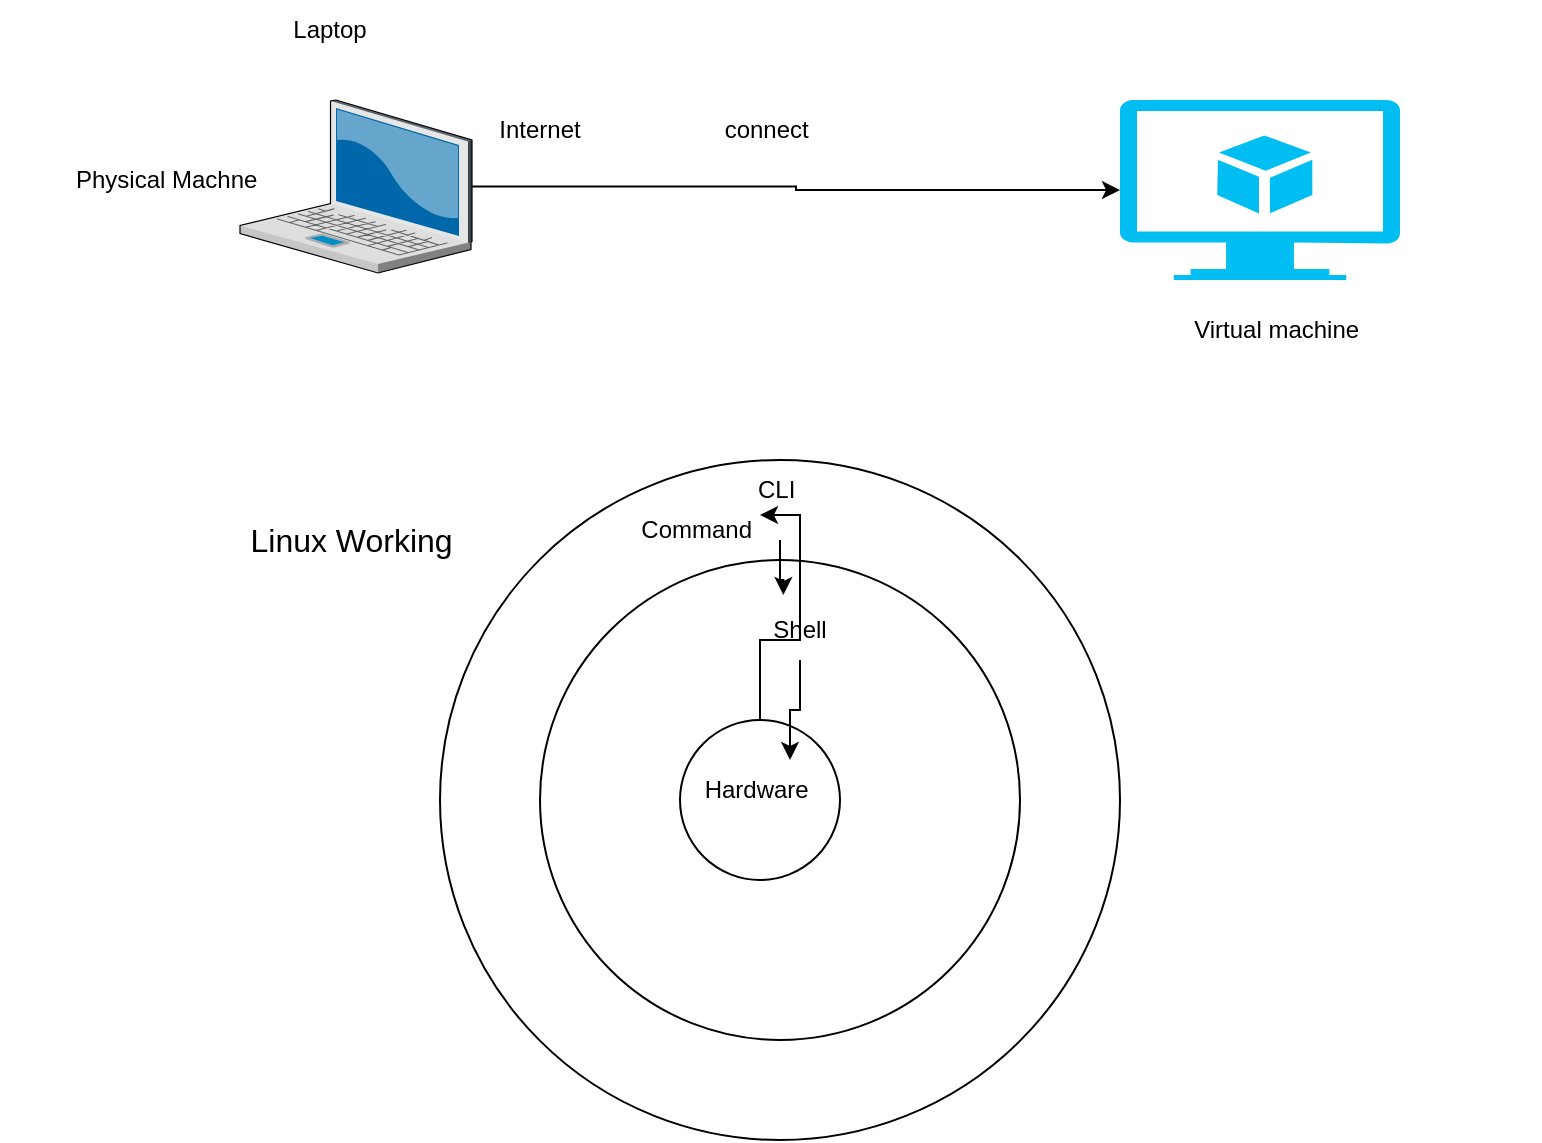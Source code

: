<mxfile version="23.1.5" type="device">
  <diagram name="Page-1" id="8HnxR_FKR9vPY43L_gN4">
    <mxGraphModel dx="1050" dy="565" grid="1" gridSize="10" guides="1" tooltips="1" connect="1" arrows="1" fold="1" page="1" pageScale="1" pageWidth="850" pageHeight="1100" math="0" shadow="0">
      <root>
        <mxCell id="0" />
        <mxCell id="1" parent="0" />
        <mxCell id="fBiR9kypp7mtVQSwHApV-1" value="" style="verticalLabelPosition=bottom;sketch=0;aspect=fixed;html=1;verticalAlign=top;strokeColor=none;align=center;outlineConnect=0;shape=mxgraph.citrix.laptop_2;" vertex="1" parent="1">
          <mxGeometry x="330" y="260" width="116" height="86.5" as="geometry" />
        </mxCell>
        <mxCell id="fBiR9kypp7mtVQSwHApV-2" value="Physical Machne&amp;nbsp;" style="text;html=1;align=center;verticalAlign=middle;whiteSpace=wrap;rounded=0;" vertex="1" parent="1">
          <mxGeometry x="210" y="260" width="170" height="80" as="geometry" />
        </mxCell>
        <mxCell id="fBiR9kypp7mtVQSwHApV-3" value="" style="verticalLabelPosition=bottom;html=1;verticalAlign=top;align=center;strokeColor=none;fillColor=#00BEF2;shape=mxgraph.azure.virtual_machine_feature;pointerEvents=1;" vertex="1" parent="1">
          <mxGeometry x="770" y="260" width="140" height="90" as="geometry" />
        </mxCell>
        <mxCell id="fBiR9kypp7mtVQSwHApV-4" value="Virtual machine&amp;nbsp;" style="text;html=1;align=center;verticalAlign=middle;whiteSpace=wrap;rounded=0;" vertex="1" parent="1">
          <mxGeometry x="720" y="330" width="260" height="90" as="geometry" />
        </mxCell>
        <mxCell id="fBiR9kypp7mtVQSwHApV-5" style="edgeStyle=orthogonalEdgeStyle;rounded=0;orthogonalLoop=1;jettySize=auto;html=1;entryX=0;entryY=0.5;entryDx=0;entryDy=0;entryPerimeter=0;" edge="1" parent="1" source="fBiR9kypp7mtVQSwHApV-1" target="fBiR9kypp7mtVQSwHApV-3">
          <mxGeometry relative="1" as="geometry" />
        </mxCell>
        <mxCell id="fBiR9kypp7mtVQSwHApV-6" value="connect&amp;nbsp;" style="text;html=1;align=center;verticalAlign=middle;whiteSpace=wrap;rounded=0;" vertex="1" parent="1">
          <mxGeometry x="565" y="260" width="60" height="30" as="geometry" />
        </mxCell>
        <mxCell id="fBiR9kypp7mtVQSwHApV-7" value="Laptop" style="text;html=1;align=center;verticalAlign=middle;whiteSpace=wrap;rounded=0;" vertex="1" parent="1">
          <mxGeometry x="330" y="210" width="90" height="30" as="geometry" />
        </mxCell>
        <mxCell id="fBiR9kypp7mtVQSwHApV-8" value="" style="group" vertex="1" connectable="0" parent="1">
          <mxGeometry x="430" y="430" width="340" height="350" as="geometry" />
        </mxCell>
        <mxCell id="fBiR9kypp7mtVQSwHApV-9" value="" style="ellipse;whiteSpace=wrap;html=1;" vertex="1" parent="fBiR9kypp7mtVQSwHApV-8">
          <mxGeometry y="10" width="340" height="340" as="geometry" />
        </mxCell>
        <mxCell id="fBiR9kypp7mtVQSwHApV-10" value="CLI&amp;nbsp;" style="text;html=1;align=center;verticalAlign=middle;whiteSpace=wrap;rounded=0;" vertex="1" parent="fBiR9kypp7mtVQSwHApV-8">
          <mxGeometry x="115" width="110" height="50" as="geometry" />
        </mxCell>
        <mxCell id="fBiR9kypp7mtVQSwHApV-11" value="" style="group" vertex="1" connectable="0" parent="fBiR9kypp7mtVQSwHApV-8">
          <mxGeometry x="50" y="60" width="240" height="240" as="geometry" />
        </mxCell>
        <mxCell id="fBiR9kypp7mtVQSwHApV-12" value="" style="ellipse;whiteSpace=wrap;html=1;aspect=fixed;" vertex="1" parent="fBiR9kypp7mtVQSwHApV-11">
          <mxGeometry width="240" height="240" as="geometry" />
        </mxCell>
        <mxCell id="fBiR9kypp7mtVQSwHApV-13" value="" style="ellipse;whiteSpace=wrap;html=1;aspect=fixed;" vertex="1" parent="fBiR9kypp7mtVQSwHApV-11">
          <mxGeometry x="70" y="80" width="80" height="80" as="geometry" />
        </mxCell>
        <mxCell id="fBiR9kypp7mtVQSwHApV-14" value="Hardware&amp;nbsp;" style="text;html=1;align=center;verticalAlign=middle;whiteSpace=wrap;rounded=0;" vertex="1" parent="fBiR9kypp7mtVQSwHApV-11">
          <mxGeometry x="80" y="100" width="60" height="30" as="geometry" />
        </mxCell>
        <mxCell id="fBiR9kypp7mtVQSwHApV-15" style="edgeStyle=orthogonalEdgeStyle;rounded=0;orthogonalLoop=1;jettySize=auto;html=1;entryX=0.75;entryY=0;entryDx=0;entryDy=0;" edge="1" parent="fBiR9kypp7mtVQSwHApV-11" source="fBiR9kypp7mtVQSwHApV-16" target="fBiR9kypp7mtVQSwHApV-14">
          <mxGeometry relative="1" as="geometry" />
        </mxCell>
        <mxCell id="fBiR9kypp7mtVQSwHApV-16" value="Shell" style="text;html=1;align=center;verticalAlign=middle;whiteSpace=wrap;rounded=0;" vertex="1" parent="fBiR9kypp7mtVQSwHApV-11">
          <mxGeometry x="100" y="20" width="60" height="30" as="geometry" />
        </mxCell>
        <mxCell id="fBiR9kypp7mtVQSwHApV-17" value="Command&amp;nbsp;" style="text;html=1;align=center;verticalAlign=middle;whiteSpace=wrap;rounded=0;" vertex="1" parent="fBiR9kypp7mtVQSwHApV-8">
          <mxGeometry x="100" y="30" width="60" height="30" as="geometry" />
        </mxCell>
        <mxCell id="fBiR9kypp7mtVQSwHApV-18" style="edgeStyle=orthogonalEdgeStyle;rounded=0;orthogonalLoop=1;jettySize=auto;html=1;entryX=0.361;entryY=-0.083;entryDx=0;entryDy=0;entryPerimeter=0;" edge="1" parent="fBiR9kypp7mtVQSwHApV-8" source="fBiR9kypp7mtVQSwHApV-10" target="fBiR9kypp7mtVQSwHApV-16">
          <mxGeometry relative="1" as="geometry" />
        </mxCell>
        <mxCell id="fBiR9kypp7mtVQSwHApV-19" style="edgeStyle=orthogonalEdgeStyle;rounded=0;orthogonalLoop=1;jettySize=auto;html=1;entryX=1;entryY=0.25;entryDx=0;entryDy=0;" edge="1" parent="fBiR9kypp7mtVQSwHApV-8" source="fBiR9kypp7mtVQSwHApV-13" target="fBiR9kypp7mtVQSwHApV-17">
          <mxGeometry relative="1" as="geometry" />
        </mxCell>
        <mxCell id="fBiR9kypp7mtVQSwHApV-20" value="&lt;font style=&quot;font-size: 16px;&quot;&gt;Linux Working&amp;nbsp;&lt;/font&gt;" style="text;html=1;align=center;verticalAlign=middle;whiteSpace=wrap;rounded=0;" vertex="1" parent="1">
          <mxGeometry x="308" y="460" width="160" height="40" as="geometry" />
        </mxCell>
        <mxCell id="fBiR9kypp7mtVQSwHApV-21" value="Internet" style="text;html=1;align=center;verticalAlign=middle;whiteSpace=wrap;rounded=0;" vertex="1" parent="1">
          <mxGeometry x="450" y="260" width="60" height="30" as="geometry" />
        </mxCell>
      </root>
    </mxGraphModel>
  </diagram>
</mxfile>
